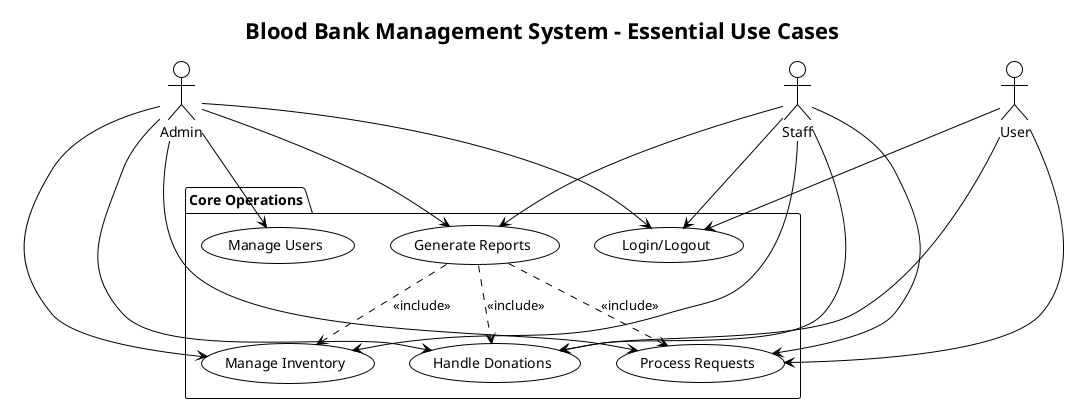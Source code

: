 @startuml Blood Bank Management System - Ultra Simple Use Cases
!theme plain
skinparam backgroundColor #FFFFFF

title Blood Bank Management System - Essential Use Cases

' Define actors
actor "Admin" as ADMIN
actor "Staff" as STAFF
actor "User" as USER

' Define use cases
package "Core Operations" {
    usecase "Login/Logout" as UC_AUTH
    usecase "Manage Users" as UC_USERS
    usecase "Manage Inventory" as UC_INVENTORY
    usecase "Handle Donations" as UC_DONATIONS
    usecase "Process Requests" as UC_REQUESTS
    usecase "Generate Reports" as UC_REPORTS
}

' Define relationships
ADMIN --> UC_AUTH
ADMIN --> UC_USERS
ADMIN --> UC_INVENTORY
ADMIN --> UC_DONATIONS
ADMIN --> UC_REQUESTS
ADMIN --> UC_REPORTS

STAFF --> UC_AUTH
STAFF --> UC_INVENTORY
STAFF --> UC_DONATIONS
STAFF --> UC_REQUESTS
STAFF --> UC_REPORTS

USER --> UC_AUTH
USER --> UC_DONATIONS
USER --> UC_REQUESTS

' Include relationships
UC_REPORTS ..> UC_INVENTORY : <<include>>
UC_REPORTS ..> UC_DONATIONS : <<include>>
UC_REPORTS ..> UC_REQUESTS : <<include>>

@enduml
